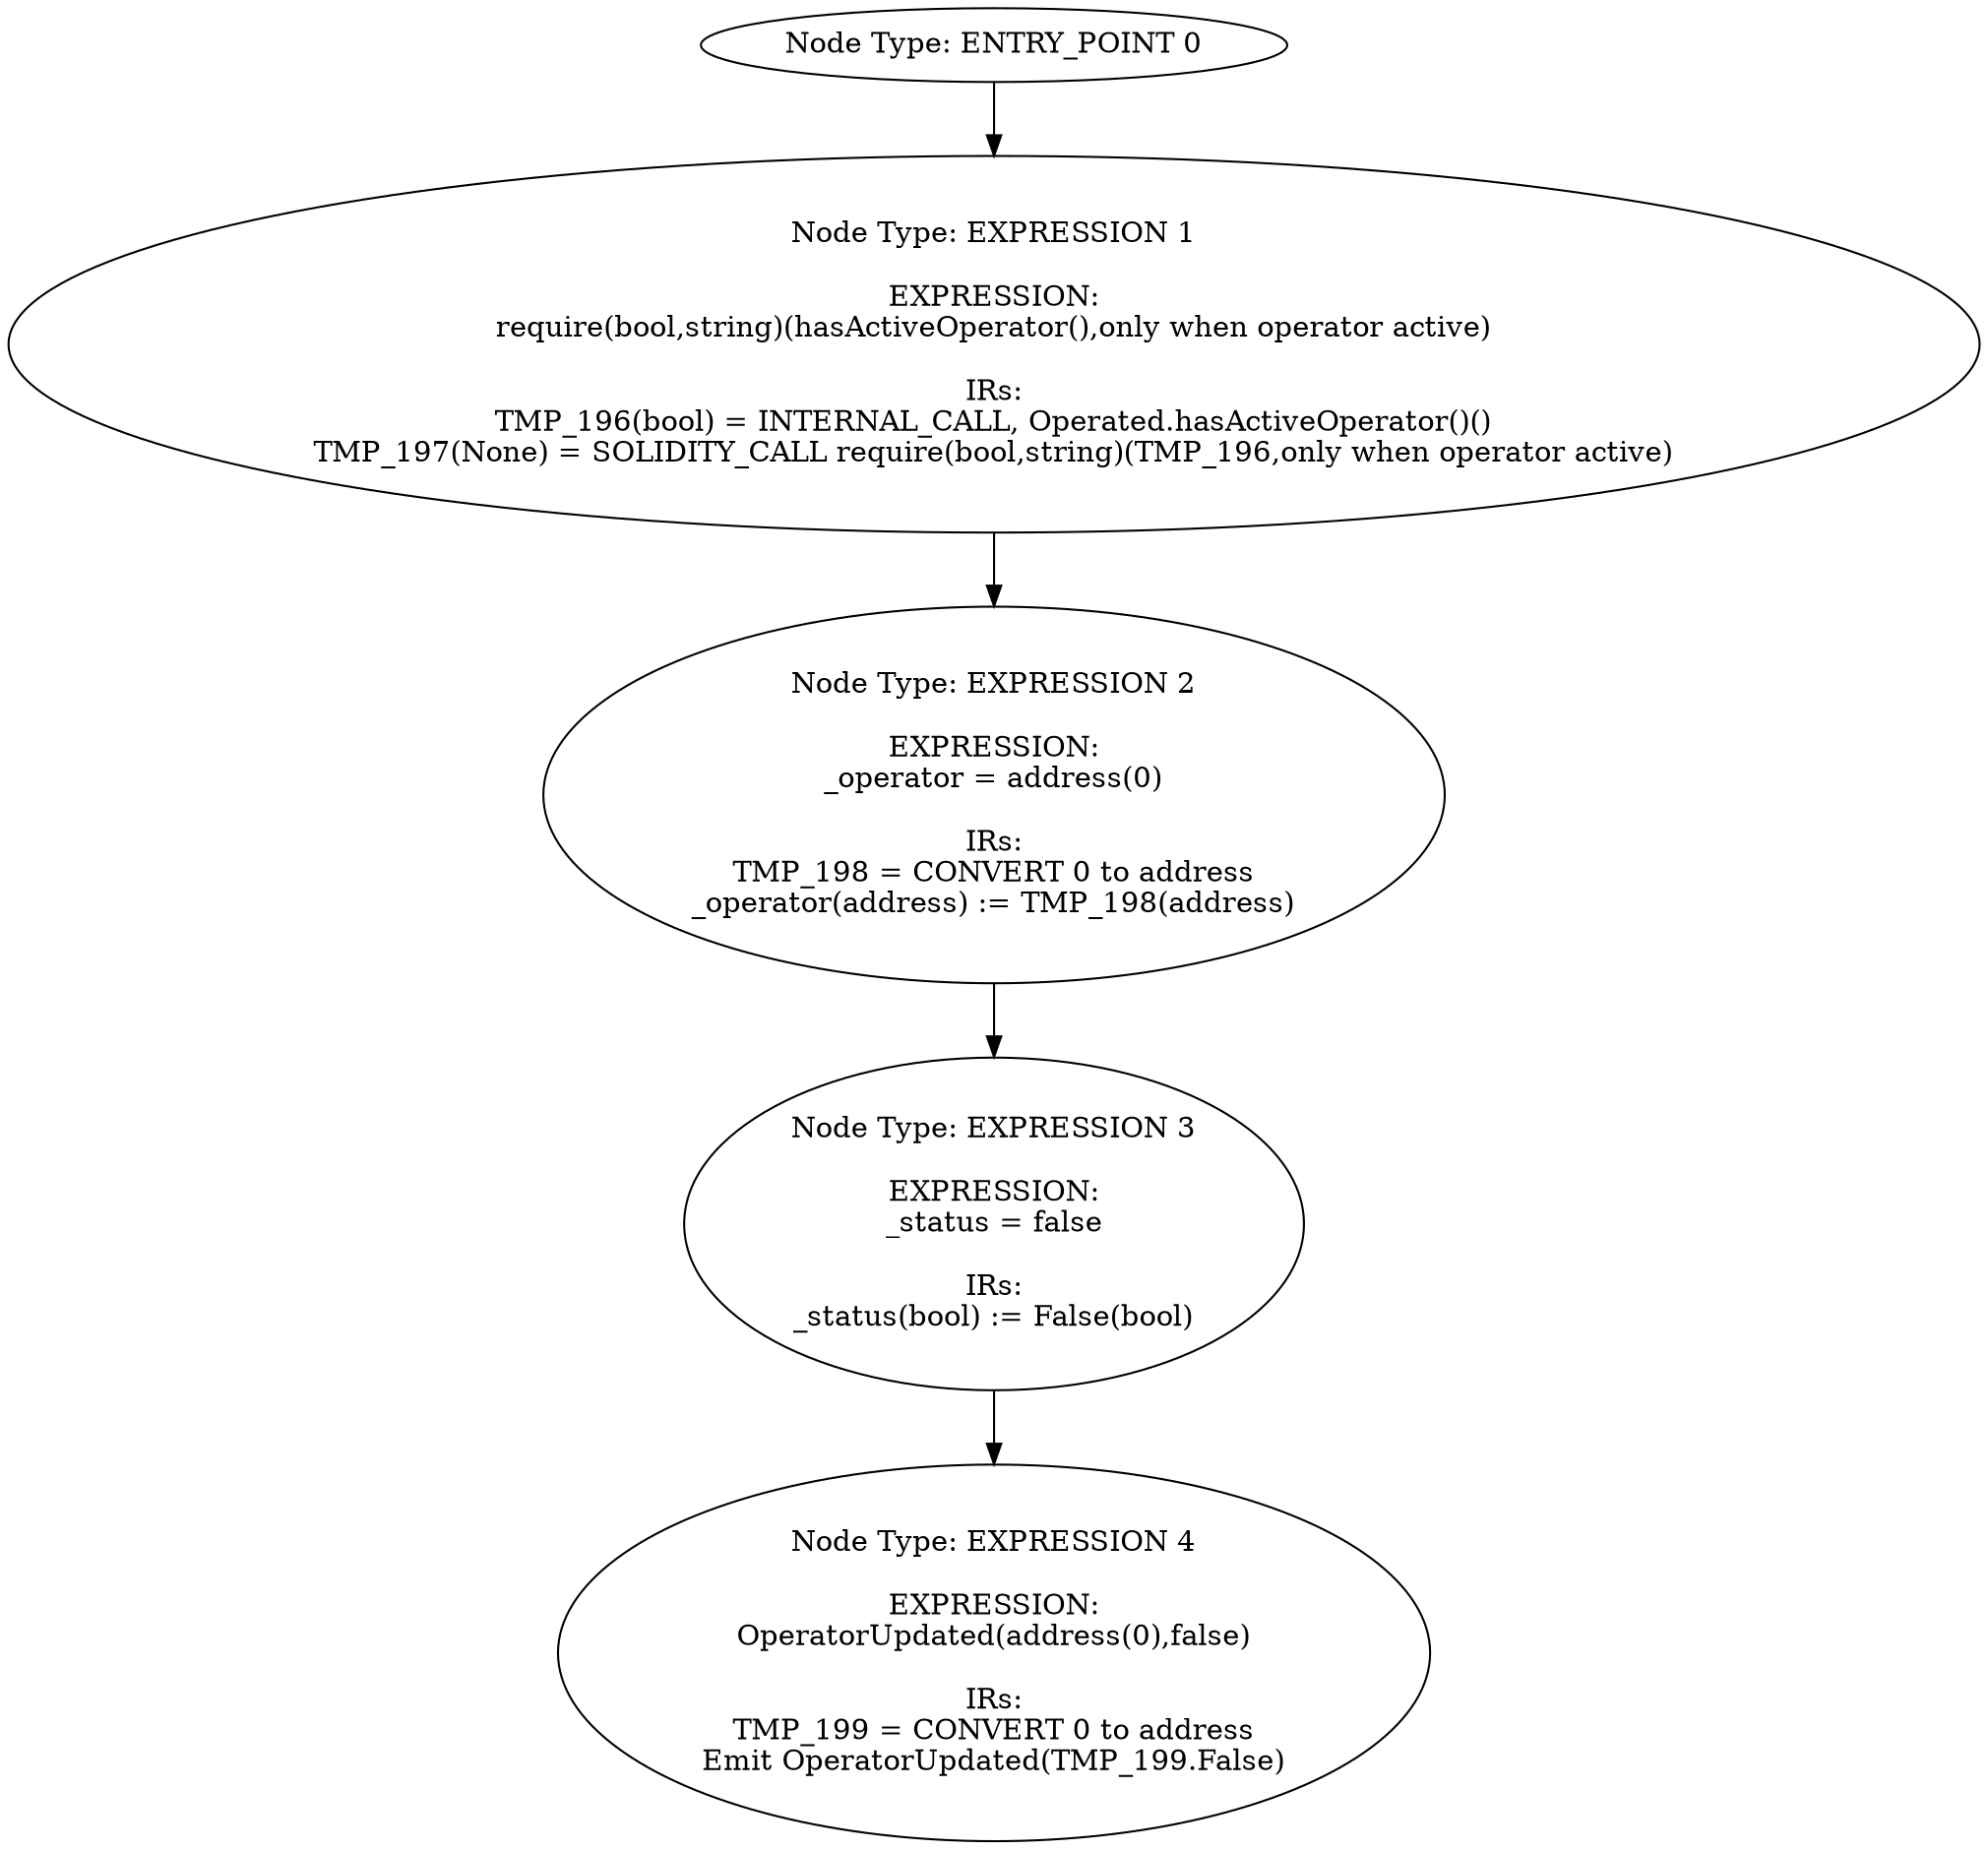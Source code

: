 digraph{
0[label="Node Type: ENTRY_POINT 0
"];
0->1;
1[label="Node Type: EXPRESSION 1

EXPRESSION:
require(bool,string)(hasActiveOperator(),only when operator active)

IRs:
TMP_196(bool) = INTERNAL_CALL, Operated.hasActiveOperator()()
TMP_197(None) = SOLIDITY_CALL require(bool,string)(TMP_196,only when operator active)"];
1->2;
2[label="Node Type: EXPRESSION 2

EXPRESSION:
_operator = address(0)

IRs:
TMP_198 = CONVERT 0 to address
_operator(address) := TMP_198(address)"];
2->3;
3[label="Node Type: EXPRESSION 3

EXPRESSION:
_status = false

IRs:
_status(bool) := False(bool)"];
3->4;
4[label="Node Type: EXPRESSION 4

EXPRESSION:
OperatorUpdated(address(0),false)

IRs:
TMP_199 = CONVERT 0 to address
Emit OperatorUpdated(TMP_199.False)"];
}

